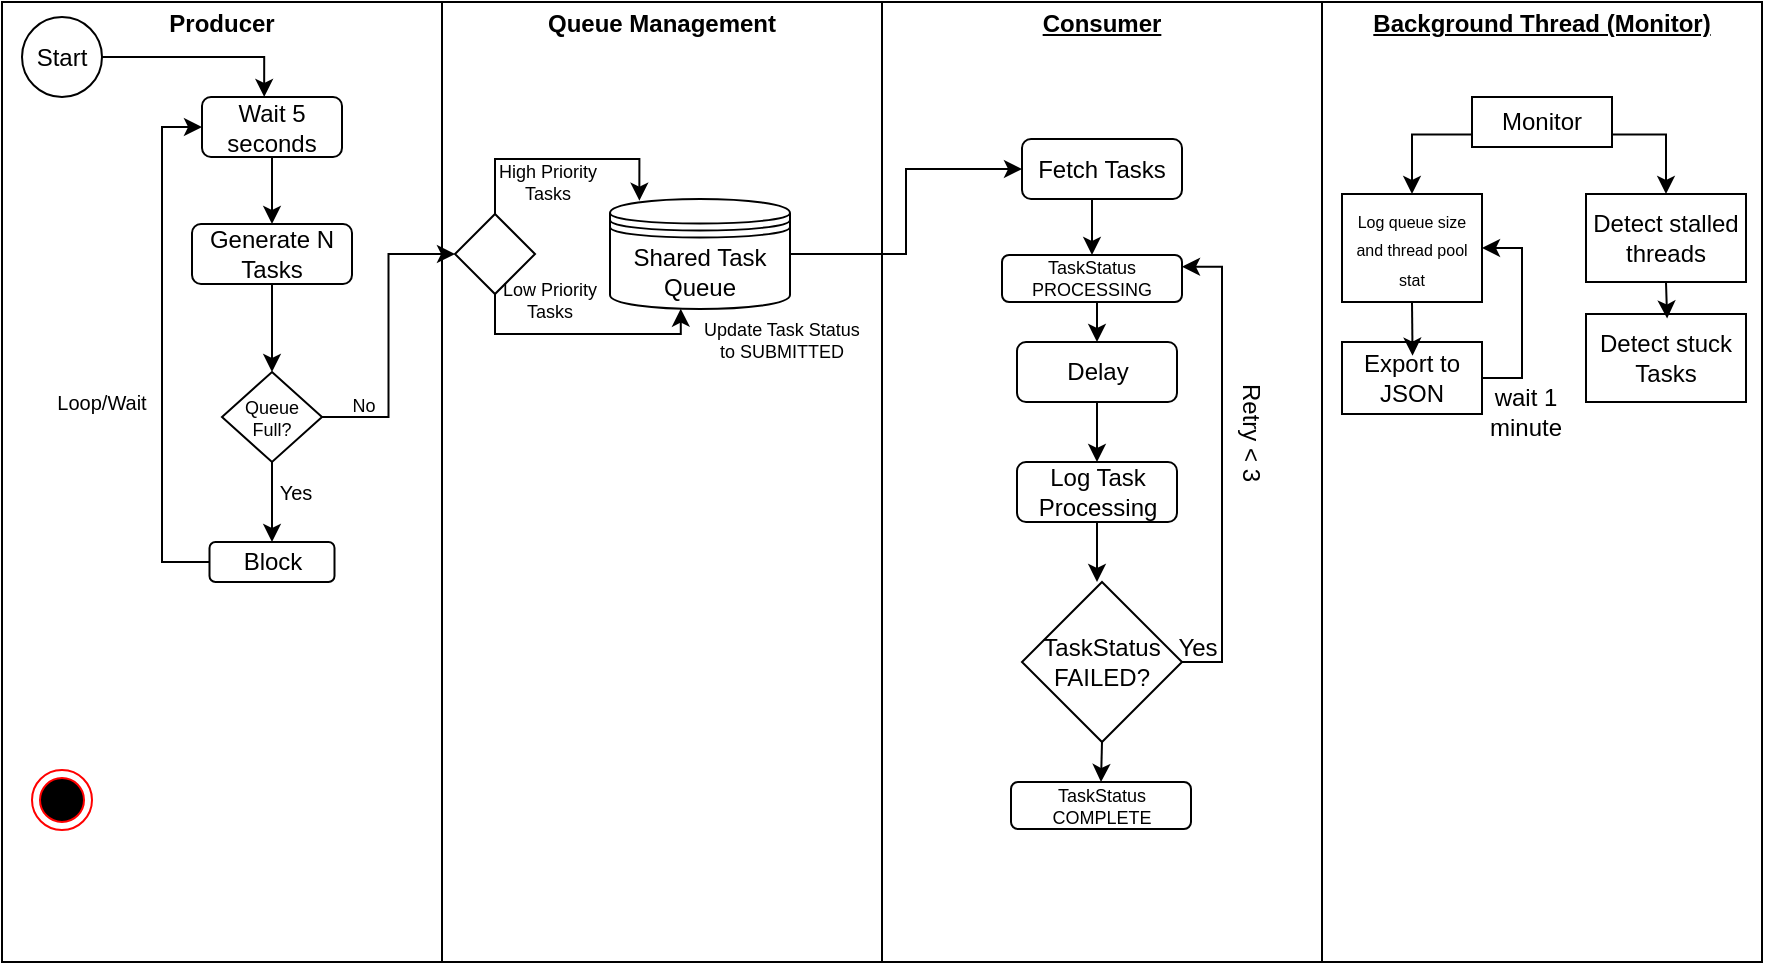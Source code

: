 <mxfile version="26.2.2">
  <diagram name="Page-1" id="VTCqxvQxYiY8ikGuOwAo">
    <mxGraphModel dx="1131" dy="537" grid="1" gridSize="10" guides="1" tooltips="1" connect="1" arrows="1" fold="1" page="0" pageScale="1" pageWidth="850" pageHeight="1100" background="none" math="0" shadow="0">
      <root>
        <mxCell id="0" />
        <mxCell id="1" parent="0" />
        <mxCell id="BmMyXMfouH3AsFZ2RmhQ-73" value="&lt;p style=&quot;margin:0px;margin-top:4px;text-align:center;&quot;&gt;&lt;b&gt;Producer&lt;/b&gt;&lt;/p&gt;" style="verticalAlign=top;align=left;overflow=fill;html=1;whiteSpace=wrap;" parent="1" vertex="1">
          <mxGeometry x="150" y="40" width="220" height="480" as="geometry" />
        </mxCell>
        <mxCell id="BmMyXMfouH3AsFZ2RmhQ-72" value="&lt;p style=&quot;margin:0px;margin-top:4px;text-align:center;&quot;&gt;&lt;b&gt;Queue Management&lt;/b&gt;&lt;/p&gt;" style="verticalAlign=top;align=left;overflow=fill;html=1;whiteSpace=wrap;" parent="1" vertex="1">
          <mxGeometry x="370" y="40" width="220" height="480" as="geometry" />
        </mxCell>
        <mxCell id="BmMyXMfouH3AsFZ2RmhQ-40" value="&lt;p style=&quot;margin:0px;margin-top:4px;text-align:center;text-decoration:underline;&quot;&gt;&lt;b&gt;Consumer&lt;/b&gt;&lt;/p&gt;" style="verticalAlign=top;align=left;overflow=fill;html=1;whiteSpace=wrap;" parent="1" vertex="1">
          <mxGeometry x="590" y="40" width="220" height="480" as="geometry" />
        </mxCell>
        <mxCell id="BmMyXMfouH3AsFZ2RmhQ-41" value="&lt;p style=&quot;margin:0px;margin-top:4px;text-align:center;text-decoration:underline;&quot;&gt;&lt;b&gt;Background Thread (Monitor)&lt;/b&gt;&lt;/p&gt;" style="verticalAlign=top;align=left;overflow=fill;html=1;whiteSpace=wrap;" parent="1" vertex="1">
          <mxGeometry x="810" y="40" width="220" height="480" as="geometry" />
        </mxCell>
        <mxCell id="BmMyXMfouH3AsFZ2RmhQ-46" style="edgeStyle=orthogonalEdgeStyle;rounded=0;orthogonalLoop=1;jettySize=auto;html=1;exitX=1;exitY=0.5;exitDx=0;exitDy=0;entryX=0.444;entryY=-0.002;entryDx=0;entryDy=0;entryPerimeter=0;" parent="1" source="BmMyXMfouH3AsFZ2RmhQ-44" target="BmMyXMfouH3AsFZ2RmhQ-102" edge="1">
          <mxGeometry relative="1" as="geometry" />
        </mxCell>
        <mxCell id="BmMyXMfouH3AsFZ2RmhQ-44" value="Start" style="ellipse;whiteSpace=wrap;html=1;aspect=fixed;" parent="1" vertex="1">
          <mxGeometry x="160" y="47.5" width="40" height="40" as="geometry" />
        </mxCell>
        <mxCell id="BmMyXMfouH3AsFZ2RmhQ-94" style="edgeStyle=orthogonalEdgeStyle;rounded=0;orthogonalLoop=1;jettySize=auto;html=1;exitX=0.5;exitY=1;exitDx=0;exitDy=0;entryX=0.5;entryY=0;entryDx=0;entryDy=0;" parent="1" source="BmMyXMfouH3AsFZ2RmhQ-45" target="BmMyXMfouH3AsFZ2RmhQ-93" edge="1">
          <mxGeometry relative="1" as="geometry" />
        </mxCell>
        <mxCell id="BmMyXMfouH3AsFZ2RmhQ-45" value="Generate N Tasks" style="rounded=1;whiteSpace=wrap;html=1;" parent="1" vertex="1">
          <mxGeometry x="245" y="151" width="80" height="30" as="geometry" />
        </mxCell>
        <mxCell id="BmMyXMfouH3AsFZ2RmhQ-52" style="edgeStyle=orthogonalEdgeStyle;rounded=0;orthogonalLoop=1;jettySize=auto;html=1;exitX=1;exitY=0.5;exitDx=0;exitDy=0;" parent="1" source="BmMyXMfouH3AsFZ2RmhQ-47" target="BmMyXMfouH3AsFZ2RmhQ-51" edge="1">
          <mxGeometry relative="1" as="geometry" />
        </mxCell>
        <mxCell id="BmMyXMfouH3AsFZ2RmhQ-47" value="Shared Task Queue" style="shape=datastore;whiteSpace=wrap;html=1;" parent="1" vertex="1">
          <mxGeometry x="454" y="138.5" width="90" height="55" as="geometry" />
        </mxCell>
        <mxCell id="BmMyXMfouH3AsFZ2RmhQ-108" style="edgeStyle=orthogonalEdgeStyle;rounded=0;orthogonalLoop=1;jettySize=auto;html=1;exitX=0.5;exitY=1;exitDx=0;exitDy=0;entryX=0.5;entryY=0;entryDx=0;entryDy=0;" parent="1" source="BmMyXMfouH3AsFZ2RmhQ-51" target="BmMyXMfouH3AsFZ2RmhQ-105" edge="1">
          <mxGeometry relative="1" as="geometry" />
        </mxCell>
        <mxCell id="BmMyXMfouH3AsFZ2RmhQ-51" value="Fetch Tasks" style="rounded=1;whiteSpace=wrap;html=1;" parent="1" vertex="1">
          <mxGeometry x="660" y="108.5" width="80" height="30" as="geometry" />
        </mxCell>
        <mxCell id="BmMyXMfouH3AsFZ2RmhQ-66" style="edgeStyle=orthogonalEdgeStyle;rounded=0;orthogonalLoop=1;jettySize=auto;html=1;exitX=0;exitY=0.75;exitDx=0;exitDy=0;entryX=0.5;entryY=0;entryDx=0;entryDy=0;" parent="1" source="BmMyXMfouH3AsFZ2RmhQ-62" target="BmMyXMfouH3AsFZ2RmhQ-63" edge="1">
          <mxGeometry relative="1" as="geometry" />
        </mxCell>
        <mxCell id="BmMyXMfouH3AsFZ2RmhQ-67" style="edgeStyle=orthogonalEdgeStyle;rounded=0;orthogonalLoop=1;jettySize=auto;html=1;exitX=1;exitY=0.75;exitDx=0;exitDy=0;entryX=0.5;entryY=0;entryDx=0;entryDy=0;" parent="1" source="BmMyXMfouH3AsFZ2RmhQ-62" target="BmMyXMfouH3AsFZ2RmhQ-64" edge="1">
          <mxGeometry relative="1" as="geometry" />
        </mxCell>
        <mxCell id="BmMyXMfouH3AsFZ2RmhQ-62" value="Monitor" style="html=1;dashed=0;whiteSpace=wrap;" parent="1" vertex="1">
          <mxGeometry x="885" y="87.5" width="70" height="25" as="geometry" />
        </mxCell>
        <mxCell id="BmMyXMfouH3AsFZ2RmhQ-63" value="&lt;font style=&quot;font-size: 8px;&quot;&gt;Log queue size and thread pool stat&lt;/font&gt;" style="html=1;dashed=0;whiteSpace=wrap;" parent="1" vertex="1">
          <mxGeometry x="820" y="136" width="70" height="54" as="geometry" />
        </mxCell>
        <mxCell id="BmMyXMfouH3AsFZ2RmhQ-64" value="Detect stalled threads" style="html=1;dashed=0;whiteSpace=wrap;" parent="1" vertex="1">
          <mxGeometry x="942" y="136" width="80" height="44" as="geometry" />
        </mxCell>
        <mxCell id="BmMyXMfouH3AsFZ2RmhQ-86" value="" style="rhombus;whiteSpace=wrap;html=1;" parent="1" vertex="1">
          <mxGeometry x="376.5" y="146" width="40" height="40" as="geometry" />
        </mxCell>
        <mxCell id="BmMyXMfouH3AsFZ2RmhQ-87" style="edgeStyle=orthogonalEdgeStyle;rounded=0;orthogonalLoop=1;jettySize=auto;html=1;entryX=0.393;entryY=0.997;entryDx=0;entryDy=0;entryPerimeter=0;exitX=0.5;exitY=1;exitDx=0;exitDy=0;" parent="1" source="BmMyXMfouH3AsFZ2RmhQ-86" target="BmMyXMfouH3AsFZ2RmhQ-47" edge="1">
          <mxGeometry relative="1" as="geometry" />
        </mxCell>
        <mxCell id="BmMyXMfouH3AsFZ2RmhQ-88" style="edgeStyle=orthogonalEdgeStyle;rounded=0;orthogonalLoop=1;jettySize=auto;html=1;entryX=0.163;entryY=0.015;entryDx=0;entryDy=0;entryPerimeter=0;exitX=0.5;exitY=0;exitDx=0;exitDy=0;" parent="1" source="BmMyXMfouH3AsFZ2RmhQ-86" target="BmMyXMfouH3AsFZ2RmhQ-47" edge="1">
          <mxGeometry relative="1" as="geometry" />
        </mxCell>
        <mxCell id="BmMyXMfouH3AsFZ2RmhQ-89" value="High Priority Tasks" style="text;html=1;align=center;verticalAlign=middle;whiteSpace=wrap;rounded=0;fontSize=9;" parent="1" vertex="1">
          <mxGeometry x="393.25" y="115" width="60" height="30" as="geometry" />
        </mxCell>
        <mxCell id="BmMyXMfouH3AsFZ2RmhQ-90" value="Low Priority Tasks" style="text;html=1;align=center;verticalAlign=middle;whiteSpace=wrap;rounded=0;fontSize=9;" parent="1" vertex="1">
          <mxGeometry x="394" y="174" width="60" height="30" as="geometry" />
        </mxCell>
        <mxCell id="BmMyXMfouH3AsFZ2RmhQ-91" value="Update Task Status to SUBMITTED" style="text;html=1;align=center;verticalAlign=middle;whiteSpace=wrap;rounded=0;fontSize=9;" parent="1" vertex="1">
          <mxGeometry x="500" y="192.5" width="80" height="32.5" as="geometry" />
        </mxCell>
        <mxCell id="BmMyXMfouH3AsFZ2RmhQ-95" style="edgeStyle=orthogonalEdgeStyle;rounded=0;orthogonalLoop=1;jettySize=auto;html=1;entryX=0;entryY=0.5;entryDx=0;entryDy=0;" parent="1" source="BmMyXMfouH3AsFZ2RmhQ-93" target="BmMyXMfouH3AsFZ2RmhQ-86" edge="1">
          <mxGeometry relative="1" as="geometry" />
        </mxCell>
        <mxCell id="BmMyXMfouH3AsFZ2RmhQ-98" style="edgeStyle=orthogonalEdgeStyle;rounded=0;orthogonalLoop=1;jettySize=auto;html=1;exitX=0.5;exitY=1;exitDx=0;exitDy=0;entryX=0.5;entryY=0;entryDx=0;entryDy=0;" parent="1" source="BmMyXMfouH3AsFZ2RmhQ-93" target="BmMyXMfouH3AsFZ2RmhQ-97" edge="1">
          <mxGeometry relative="1" as="geometry" />
        </mxCell>
        <mxCell id="BmMyXMfouH3AsFZ2RmhQ-93" value="Queue Full?" style="rhombus;whiteSpace=wrap;html=1;fontSize=9;" parent="1" vertex="1">
          <mxGeometry x="260" y="225" width="50" height="45" as="geometry" />
        </mxCell>
        <mxCell id="BmMyXMfouH3AsFZ2RmhQ-96" value="No" style="text;html=1;align=center;verticalAlign=middle;whiteSpace=wrap;rounded=0;fontSize=9;" parent="1" vertex="1">
          <mxGeometry x="301" y="227" width="60" height="30" as="geometry" />
        </mxCell>
        <mxCell id="BmMyXMfouH3AsFZ2RmhQ-97" value="Block" style="rounded=1;whiteSpace=wrap;html=1;" parent="1" vertex="1">
          <mxGeometry x="253.75" y="310" width="62.5" height="20" as="geometry" />
        </mxCell>
        <mxCell id="BmMyXMfouH3AsFZ2RmhQ-99" style="edgeStyle=orthogonalEdgeStyle;rounded=0;orthogonalLoop=1;jettySize=auto;html=1;exitX=0;exitY=0.5;exitDx=0;exitDy=0;entryX=0;entryY=0.5;entryDx=0;entryDy=0;" parent="1" source="BmMyXMfouH3AsFZ2RmhQ-97" target="BmMyXMfouH3AsFZ2RmhQ-102" edge="1">
          <mxGeometry relative="1" as="geometry" />
        </mxCell>
        <mxCell id="BmMyXMfouH3AsFZ2RmhQ-100" value="Loop/Wait" style="text;html=1;align=center;verticalAlign=middle;whiteSpace=wrap;rounded=0;fontSize=10;" parent="1" vertex="1">
          <mxGeometry x="170" y="225" width="60" height="30" as="geometry" />
        </mxCell>
        <mxCell id="BmMyXMfouH3AsFZ2RmhQ-101" value="Yes" style="text;html=1;align=center;verticalAlign=middle;whiteSpace=wrap;rounded=0;fontSize=10;" parent="1" vertex="1">
          <mxGeometry x="267" y="270" width="60" height="30" as="geometry" />
        </mxCell>
        <mxCell id="BmMyXMfouH3AsFZ2RmhQ-103" style="edgeStyle=orthogonalEdgeStyle;rounded=0;orthogonalLoop=1;jettySize=auto;html=1;exitX=0.5;exitY=1;exitDx=0;exitDy=0;entryX=0.5;entryY=0;entryDx=0;entryDy=0;" parent="1" source="BmMyXMfouH3AsFZ2RmhQ-102" target="BmMyXMfouH3AsFZ2RmhQ-45" edge="1">
          <mxGeometry relative="1" as="geometry" />
        </mxCell>
        <mxCell id="BmMyXMfouH3AsFZ2RmhQ-102" value="Wait 5 seconds" style="rounded=1;whiteSpace=wrap;html=1;" parent="1" vertex="1">
          <mxGeometry x="250" y="87.5" width="70" height="30" as="geometry" />
        </mxCell>
        <mxCell id="BmMyXMfouH3AsFZ2RmhQ-107" style="edgeStyle=orthogonalEdgeStyle;rounded=0;orthogonalLoop=1;jettySize=auto;html=1;exitX=0.5;exitY=1;exitDx=0;exitDy=0;entryX=0.5;entryY=0;entryDx=0;entryDy=0;" parent="1" source="BmMyXMfouH3AsFZ2RmhQ-105" target="BmMyXMfouH3AsFZ2RmhQ-106" edge="1">
          <mxGeometry relative="1" as="geometry" />
        </mxCell>
        <mxCell id="BmMyXMfouH3AsFZ2RmhQ-105" value="TaskStatus&lt;div&gt;&lt;span style=&quot;background-color: transparent; color: light-dark(rgb(0, 0, 0), rgb(255, 255, 255));&quot;&gt;PROCESSING&lt;/span&gt;&lt;/div&gt;" style="rounded=1;whiteSpace=wrap;html=1;fontSize=9;" parent="1" vertex="1">
          <mxGeometry x="650" y="166.5" width="90" height="23.5" as="geometry" />
        </mxCell>
        <mxCell id="BmMyXMfouH3AsFZ2RmhQ-110" style="edgeStyle=orthogonalEdgeStyle;rounded=0;orthogonalLoop=1;jettySize=auto;html=1;exitX=0.5;exitY=1;exitDx=0;exitDy=0;entryX=0.5;entryY=0;entryDx=0;entryDy=0;" parent="1" source="BmMyXMfouH3AsFZ2RmhQ-106" target="BmMyXMfouH3AsFZ2RmhQ-109" edge="1">
          <mxGeometry relative="1" as="geometry" />
        </mxCell>
        <mxCell id="BmMyXMfouH3AsFZ2RmhQ-106" value="Delay" style="rounded=1;whiteSpace=wrap;html=1;" parent="1" vertex="1">
          <mxGeometry x="657.5" y="210" width="80" height="30" as="geometry" />
        </mxCell>
        <mxCell id="BmMyXMfouH3AsFZ2RmhQ-114" style="edgeStyle=orthogonalEdgeStyle;rounded=0;orthogonalLoop=1;jettySize=auto;html=1;exitX=0.5;exitY=1;exitDx=0;exitDy=0;entryX=0.5;entryY=0;entryDx=0;entryDy=0;" parent="1" source="BmMyXMfouH3AsFZ2RmhQ-109" edge="1">
          <mxGeometry relative="1" as="geometry">
            <mxPoint x="697.5" y="330" as="targetPoint" />
          </mxGeometry>
        </mxCell>
        <mxCell id="BmMyXMfouH3AsFZ2RmhQ-109" value="Log Task Processing" style="rounded=1;whiteSpace=wrap;html=1;" parent="1" vertex="1">
          <mxGeometry x="657.5" y="270" width="80" height="30" as="geometry" />
        </mxCell>
        <mxCell id="BmMyXMfouH3AsFZ2RmhQ-116" style="edgeStyle=orthogonalEdgeStyle;rounded=0;orthogonalLoop=1;jettySize=auto;html=1;exitX=1;exitY=0.5;exitDx=0;exitDy=0;entryX=1;entryY=0.25;entryDx=0;entryDy=0;" parent="1" source="BmMyXMfouH3AsFZ2RmhQ-115" target="BmMyXMfouH3AsFZ2RmhQ-105" edge="1">
          <mxGeometry relative="1" as="geometry" />
        </mxCell>
        <mxCell id="BmMyXMfouH3AsFZ2RmhQ-121" style="edgeStyle=orthogonalEdgeStyle;rounded=0;orthogonalLoop=1;jettySize=auto;html=1;exitX=0.5;exitY=1;exitDx=0;exitDy=0;entryX=0.5;entryY=0;entryDx=0;entryDy=0;" parent="1" source="BmMyXMfouH3AsFZ2RmhQ-115" target="BmMyXMfouH3AsFZ2RmhQ-120" edge="1">
          <mxGeometry relative="1" as="geometry" />
        </mxCell>
        <mxCell id="BmMyXMfouH3AsFZ2RmhQ-115" value="&lt;div&gt;TaskStatus&lt;/div&gt;FAILED?" style="rhombus;whiteSpace=wrap;html=1;" parent="1" vertex="1">
          <mxGeometry x="660" y="330" width="80" height="80" as="geometry" />
        </mxCell>
        <mxCell id="BmMyXMfouH3AsFZ2RmhQ-117" value="Retry &amp;lt; 3" style="text;html=1;align=center;verticalAlign=middle;whiteSpace=wrap;rounded=0;rotation=90;" parent="1" vertex="1">
          <mxGeometry x="744.5" y="240" width="60" height="30" as="geometry" />
        </mxCell>
        <mxCell id="BmMyXMfouH3AsFZ2RmhQ-118" value="Yes" style="text;html=1;align=center;verticalAlign=middle;whiteSpace=wrap;rounded=0;" parent="1" vertex="1">
          <mxGeometry x="718" y="348" width="60" height="30" as="geometry" />
        </mxCell>
        <mxCell id="BmMyXMfouH3AsFZ2RmhQ-120" value="TaskStatus&lt;div&gt;&lt;span style=&quot;background-color: transparent; color: light-dark(rgb(0, 0, 0), rgb(255, 255, 255));&quot;&gt;COMPLETE&lt;/span&gt;&lt;/div&gt;" style="rounded=1;whiteSpace=wrap;html=1;fontSize=9;" parent="1" vertex="1">
          <mxGeometry x="654.5" y="430" width="90" height="23.5" as="geometry" />
        </mxCell>
        <mxCell id="BmMyXMfouH3AsFZ2RmhQ-125" style="edgeStyle=orthogonalEdgeStyle;rounded=0;orthogonalLoop=1;jettySize=auto;html=1;exitX=1;exitY=0.5;exitDx=0;exitDy=0;entryX=1;entryY=0.5;entryDx=0;entryDy=0;" parent="1" source="BmMyXMfouH3AsFZ2RmhQ-123" target="BmMyXMfouH3AsFZ2RmhQ-63" edge="1">
          <mxGeometry relative="1" as="geometry" />
        </mxCell>
        <mxCell id="BmMyXMfouH3AsFZ2RmhQ-123" value="Export to JSON" style="rounded=0;whiteSpace=wrap;html=1;" parent="1" vertex="1">
          <mxGeometry x="820" y="210" width="70" height="36" as="geometry" />
        </mxCell>
        <mxCell id="BmMyXMfouH3AsFZ2RmhQ-124" style="edgeStyle=orthogonalEdgeStyle;rounded=0;orthogonalLoop=1;jettySize=auto;html=1;exitX=0.5;exitY=1;exitDx=0;exitDy=0;entryX=0.504;entryY=0.19;entryDx=0;entryDy=0;entryPerimeter=0;" parent="1" source="BmMyXMfouH3AsFZ2RmhQ-63" target="BmMyXMfouH3AsFZ2RmhQ-123" edge="1">
          <mxGeometry relative="1" as="geometry" />
        </mxCell>
        <mxCell id="BmMyXMfouH3AsFZ2RmhQ-126" value="wait 1 minute" style="text;html=1;align=center;verticalAlign=middle;whiteSpace=wrap;rounded=0;" parent="1" vertex="1">
          <mxGeometry x="882" y="230" width="60" height="30" as="geometry" />
        </mxCell>
        <mxCell id="BmMyXMfouH3AsFZ2RmhQ-127" value="Detect stuck Tasks" style="html=1;dashed=0;whiteSpace=wrap;" parent="1" vertex="1">
          <mxGeometry x="942" y="196" width="80" height="44" as="geometry" />
        </mxCell>
        <mxCell id="BmMyXMfouH3AsFZ2RmhQ-128" style="edgeStyle=orthogonalEdgeStyle;rounded=0;orthogonalLoop=1;jettySize=auto;html=1;exitX=0.5;exitY=1;exitDx=0;exitDy=0;entryX=0.507;entryY=0.051;entryDx=0;entryDy=0;entryPerimeter=0;" parent="1" source="BmMyXMfouH3AsFZ2RmhQ-64" target="BmMyXMfouH3AsFZ2RmhQ-127" edge="1">
          <mxGeometry relative="1" as="geometry" />
        </mxCell>
        <mxCell id="WSIs8g2fKdDJVVBaQSxC-2" value="" style="ellipse;html=1;shape=endState;fillColor=#000000;strokeColor=#ff0000;" vertex="1" parent="1">
          <mxGeometry x="165" y="424" width="30" height="30" as="geometry" />
        </mxCell>
      </root>
    </mxGraphModel>
  </diagram>
</mxfile>
